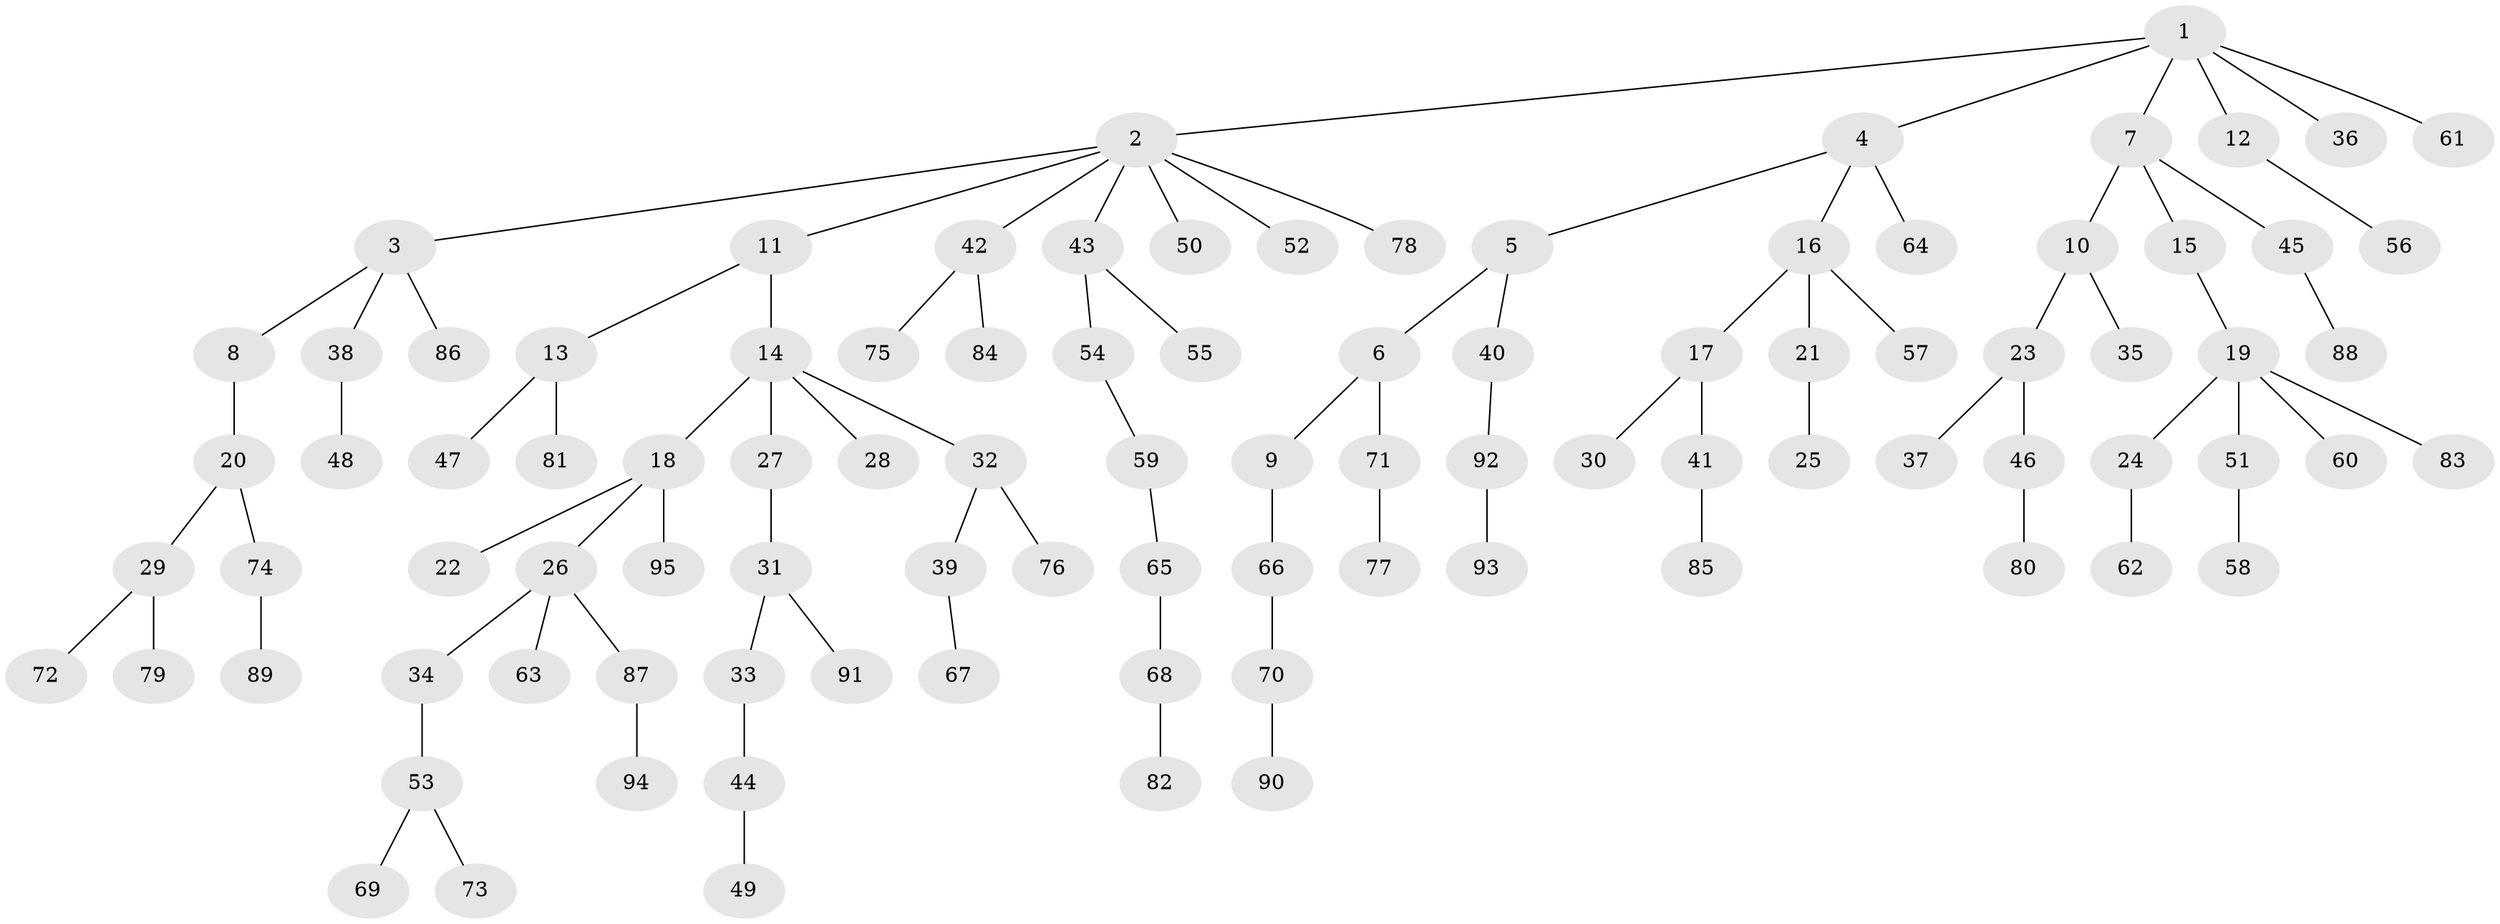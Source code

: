 // coarse degree distribution, {3: 0.16417910447761194, 2: 0.3582089552238806, 4: 0.04477611940298507, 5: 0.014925373134328358, 1: 0.40298507462686567, 7: 0.014925373134328358}
// Generated by graph-tools (version 1.1) at 2025/37/03/04/25 23:37:30]
// undirected, 95 vertices, 94 edges
graph export_dot {
  node [color=gray90,style=filled];
  1;
  2;
  3;
  4;
  5;
  6;
  7;
  8;
  9;
  10;
  11;
  12;
  13;
  14;
  15;
  16;
  17;
  18;
  19;
  20;
  21;
  22;
  23;
  24;
  25;
  26;
  27;
  28;
  29;
  30;
  31;
  32;
  33;
  34;
  35;
  36;
  37;
  38;
  39;
  40;
  41;
  42;
  43;
  44;
  45;
  46;
  47;
  48;
  49;
  50;
  51;
  52;
  53;
  54;
  55;
  56;
  57;
  58;
  59;
  60;
  61;
  62;
  63;
  64;
  65;
  66;
  67;
  68;
  69;
  70;
  71;
  72;
  73;
  74;
  75;
  76;
  77;
  78;
  79;
  80;
  81;
  82;
  83;
  84;
  85;
  86;
  87;
  88;
  89;
  90;
  91;
  92;
  93;
  94;
  95;
  1 -- 2;
  1 -- 4;
  1 -- 7;
  1 -- 12;
  1 -- 36;
  1 -- 61;
  2 -- 3;
  2 -- 11;
  2 -- 42;
  2 -- 43;
  2 -- 50;
  2 -- 52;
  2 -- 78;
  3 -- 8;
  3 -- 38;
  3 -- 86;
  4 -- 5;
  4 -- 16;
  4 -- 64;
  5 -- 6;
  5 -- 40;
  6 -- 9;
  6 -- 71;
  7 -- 10;
  7 -- 15;
  7 -- 45;
  8 -- 20;
  9 -- 66;
  10 -- 23;
  10 -- 35;
  11 -- 13;
  11 -- 14;
  12 -- 56;
  13 -- 47;
  13 -- 81;
  14 -- 18;
  14 -- 27;
  14 -- 28;
  14 -- 32;
  15 -- 19;
  16 -- 17;
  16 -- 21;
  16 -- 57;
  17 -- 30;
  17 -- 41;
  18 -- 22;
  18 -- 26;
  18 -- 95;
  19 -- 24;
  19 -- 51;
  19 -- 60;
  19 -- 83;
  20 -- 29;
  20 -- 74;
  21 -- 25;
  23 -- 37;
  23 -- 46;
  24 -- 62;
  26 -- 34;
  26 -- 63;
  26 -- 87;
  27 -- 31;
  29 -- 72;
  29 -- 79;
  31 -- 33;
  31 -- 91;
  32 -- 39;
  32 -- 76;
  33 -- 44;
  34 -- 53;
  38 -- 48;
  39 -- 67;
  40 -- 92;
  41 -- 85;
  42 -- 75;
  42 -- 84;
  43 -- 54;
  43 -- 55;
  44 -- 49;
  45 -- 88;
  46 -- 80;
  51 -- 58;
  53 -- 69;
  53 -- 73;
  54 -- 59;
  59 -- 65;
  65 -- 68;
  66 -- 70;
  68 -- 82;
  70 -- 90;
  71 -- 77;
  74 -- 89;
  87 -- 94;
  92 -- 93;
}
